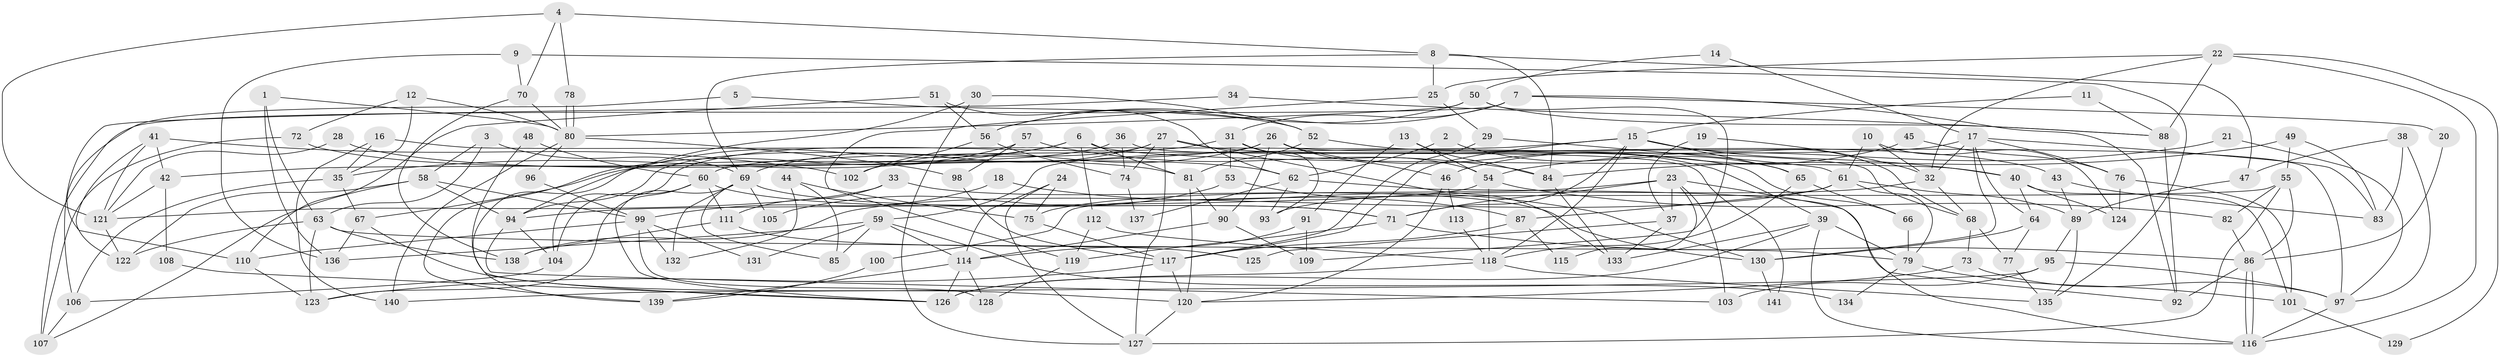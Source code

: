 // Generated by graph-tools (version 1.1) at 2025/50/03/09/25 03:50:11]
// undirected, 141 vertices, 282 edges
graph export_dot {
graph [start="1"]
  node [color=gray90,style=filled];
  1;
  2;
  3;
  4;
  5;
  6;
  7;
  8;
  9;
  10;
  11;
  12;
  13;
  14;
  15;
  16;
  17;
  18;
  19;
  20;
  21;
  22;
  23;
  24;
  25;
  26;
  27;
  28;
  29;
  30;
  31;
  32;
  33;
  34;
  35;
  36;
  37;
  38;
  39;
  40;
  41;
  42;
  43;
  44;
  45;
  46;
  47;
  48;
  49;
  50;
  51;
  52;
  53;
  54;
  55;
  56;
  57;
  58;
  59;
  60;
  61;
  62;
  63;
  64;
  65;
  66;
  67;
  68;
  69;
  70;
  71;
  72;
  73;
  74;
  75;
  76;
  77;
  78;
  79;
  80;
  81;
  82;
  83;
  84;
  85;
  86;
  87;
  88;
  89;
  90;
  91;
  92;
  93;
  94;
  95;
  96;
  97;
  98;
  99;
  100;
  101;
  102;
  103;
  104;
  105;
  106;
  107;
  108;
  109;
  110;
  111;
  112;
  113;
  114;
  115;
  116;
  117;
  118;
  119;
  120;
  121;
  122;
  123;
  124;
  125;
  126;
  127;
  128;
  129;
  130;
  131;
  132;
  133;
  134;
  135;
  136;
  137;
  138;
  139;
  140;
  141;
  1 -- 80;
  1 -- 63;
  1 -- 136;
  2 -- 62;
  2 -- 65;
  3 -- 69;
  3 -- 58;
  3 -- 63;
  4 -- 70;
  4 -- 8;
  4 -- 78;
  4 -- 121;
  5 -- 52;
  5 -- 110;
  6 -- 81;
  6 -- 35;
  6 -- 40;
  6 -- 112;
  6 -- 139;
  7 -- 92;
  7 -- 31;
  7 -- 20;
  7 -- 56;
  7 -- 107;
  8 -- 84;
  8 -- 69;
  8 -- 25;
  8 -- 47;
  9 -- 136;
  9 -- 70;
  9 -- 135;
  10 -- 32;
  10 -- 61;
  10 -- 124;
  11 -- 88;
  11 -- 15;
  12 -- 72;
  12 -- 80;
  12 -- 35;
  13 -- 54;
  13 -- 84;
  13 -- 91;
  14 -- 17;
  14 -- 50;
  15 -- 117;
  15 -- 71;
  15 -- 40;
  15 -- 59;
  15 -- 65;
  15 -- 68;
  15 -- 118;
  16 -- 68;
  16 -- 35;
  16 -- 140;
  17 -- 130;
  17 -- 60;
  17 -- 32;
  17 -- 64;
  17 -- 76;
  17 -- 83;
  18 -- 130;
  18 -- 99;
  19 -- 37;
  19 -- 32;
  20 -- 86;
  21 -- 97;
  21 -- 54;
  22 -- 116;
  22 -- 25;
  22 -- 32;
  22 -- 88;
  22 -- 129;
  23 -- 75;
  23 -- 71;
  23 -- 37;
  23 -- 103;
  23 -- 115;
  23 -- 116;
  24 -- 127;
  24 -- 114;
  24 -- 75;
  25 -- 119;
  25 -- 29;
  26 -- 90;
  26 -- 39;
  26 -- 42;
  26 -- 46;
  26 -- 97;
  26 -- 102;
  27 -- 43;
  27 -- 133;
  27 -- 69;
  27 -- 74;
  27 -- 94;
  27 -- 127;
  28 -- 62;
  28 -- 121;
  29 -- 117;
  29 -- 61;
  30 -- 127;
  30 -- 94;
  30 -- 52;
  31 -- 104;
  31 -- 54;
  31 -- 53;
  31 -- 93;
  32 -- 68;
  32 -- 93;
  33 -- 111;
  33 -- 121;
  33 -- 130;
  34 -- 88;
  34 -- 106;
  35 -- 106;
  35 -- 67;
  36 -- 74;
  36 -- 67;
  36 -- 141;
  37 -- 133;
  37 -- 125;
  38 -- 47;
  38 -- 97;
  38 -- 83;
  39 -- 116;
  39 -- 79;
  39 -- 126;
  39 -- 133;
  40 -- 64;
  40 -- 101;
  40 -- 124;
  41 -- 121;
  41 -- 42;
  41 -- 102;
  41 -- 122;
  42 -- 121;
  42 -- 108;
  43 -- 89;
  43 -- 83;
  44 -- 75;
  44 -- 85;
  44 -- 132;
  45 -- 76;
  45 -- 46;
  46 -- 120;
  46 -- 113;
  47 -- 89;
  48 -- 60;
  48 -- 126;
  49 -- 55;
  49 -- 83;
  49 -- 84;
  50 -- 56;
  50 -- 80;
  50 -- 88;
  50 -- 109;
  51 -- 62;
  51 -- 56;
  51 -- 110;
  52 -- 81;
  52 -- 66;
  53 -- 87;
  53 -- 105;
  54 -- 94;
  54 -- 118;
  54 -- 82;
  55 -- 127;
  55 -- 86;
  55 -- 82;
  55 -- 100;
  56 -- 102;
  56 -- 74;
  57 -- 98;
  57 -- 139;
  57 -- 84;
  58 -- 122;
  58 -- 94;
  58 -- 99;
  58 -- 107;
  59 -- 114;
  59 -- 85;
  59 -- 131;
  59 -- 134;
  59 -- 136;
  60 -- 123;
  60 -- 71;
  60 -- 104;
  60 -- 111;
  61 -- 79;
  61 -- 87;
  61 -- 89;
  61 -- 138;
  62 -- 93;
  62 -- 92;
  62 -- 137;
  63 -- 79;
  63 -- 122;
  63 -- 123;
  63 -- 138;
  64 -- 77;
  64 -- 130;
  65 -- 118;
  65 -- 66;
  66 -- 79;
  67 -- 136;
  67 -- 120;
  68 -- 73;
  68 -- 77;
  69 -- 126;
  69 -- 71;
  69 -- 85;
  69 -- 105;
  69 -- 132;
  70 -- 80;
  70 -- 138;
  71 -- 86;
  71 -- 119;
  72 -- 81;
  72 -- 107;
  73 -- 97;
  73 -- 120;
  74 -- 137;
  75 -- 117;
  76 -- 124;
  76 -- 101;
  77 -- 135;
  78 -- 80;
  78 -- 80;
  79 -- 101;
  79 -- 134;
  80 -- 140;
  80 -- 96;
  80 -- 98;
  81 -- 90;
  81 -- 120;
  82 -- 86;
  84 -- 133;
  86 -- 116;
  86 -- 116;
  86 -- 92;
  87 -- 117;
  87 -- 115;
  88 -- 92;
  89 -- 135;
  89 -- 95;
  90 -- 114;
  90 -- 109;
  91 -- 114;
  91 -- 109;
  94 -- 103;
  94 -- 104;
  95 -- 97;
  95 -- 103;
  95 -- 140;
  96 -- 99;
  97 -- 116;
  98 -- 117;
  99 -- 132;
  99 -- 110;
  99 -- 128;
  99 -- 131;
  100 -- 139;
  101 -- 129;
  104 -- 106;
  106 -- 107;
  108 -- 126;
  110 -- 123;
  111 -- 138;
  111 -- 125;
  112 -- 118;
  112 -- 119;
  113 -- 118;
  114 -- 126;
  114 -- 128;
  114 -- 139;
  117 -- 123;
  117 -- 120;
  118 -- 135;
  118 -- 126;
  119 -- 128;
  120 -- 127;
  121 -- 122;
  130 -- 141;
}
